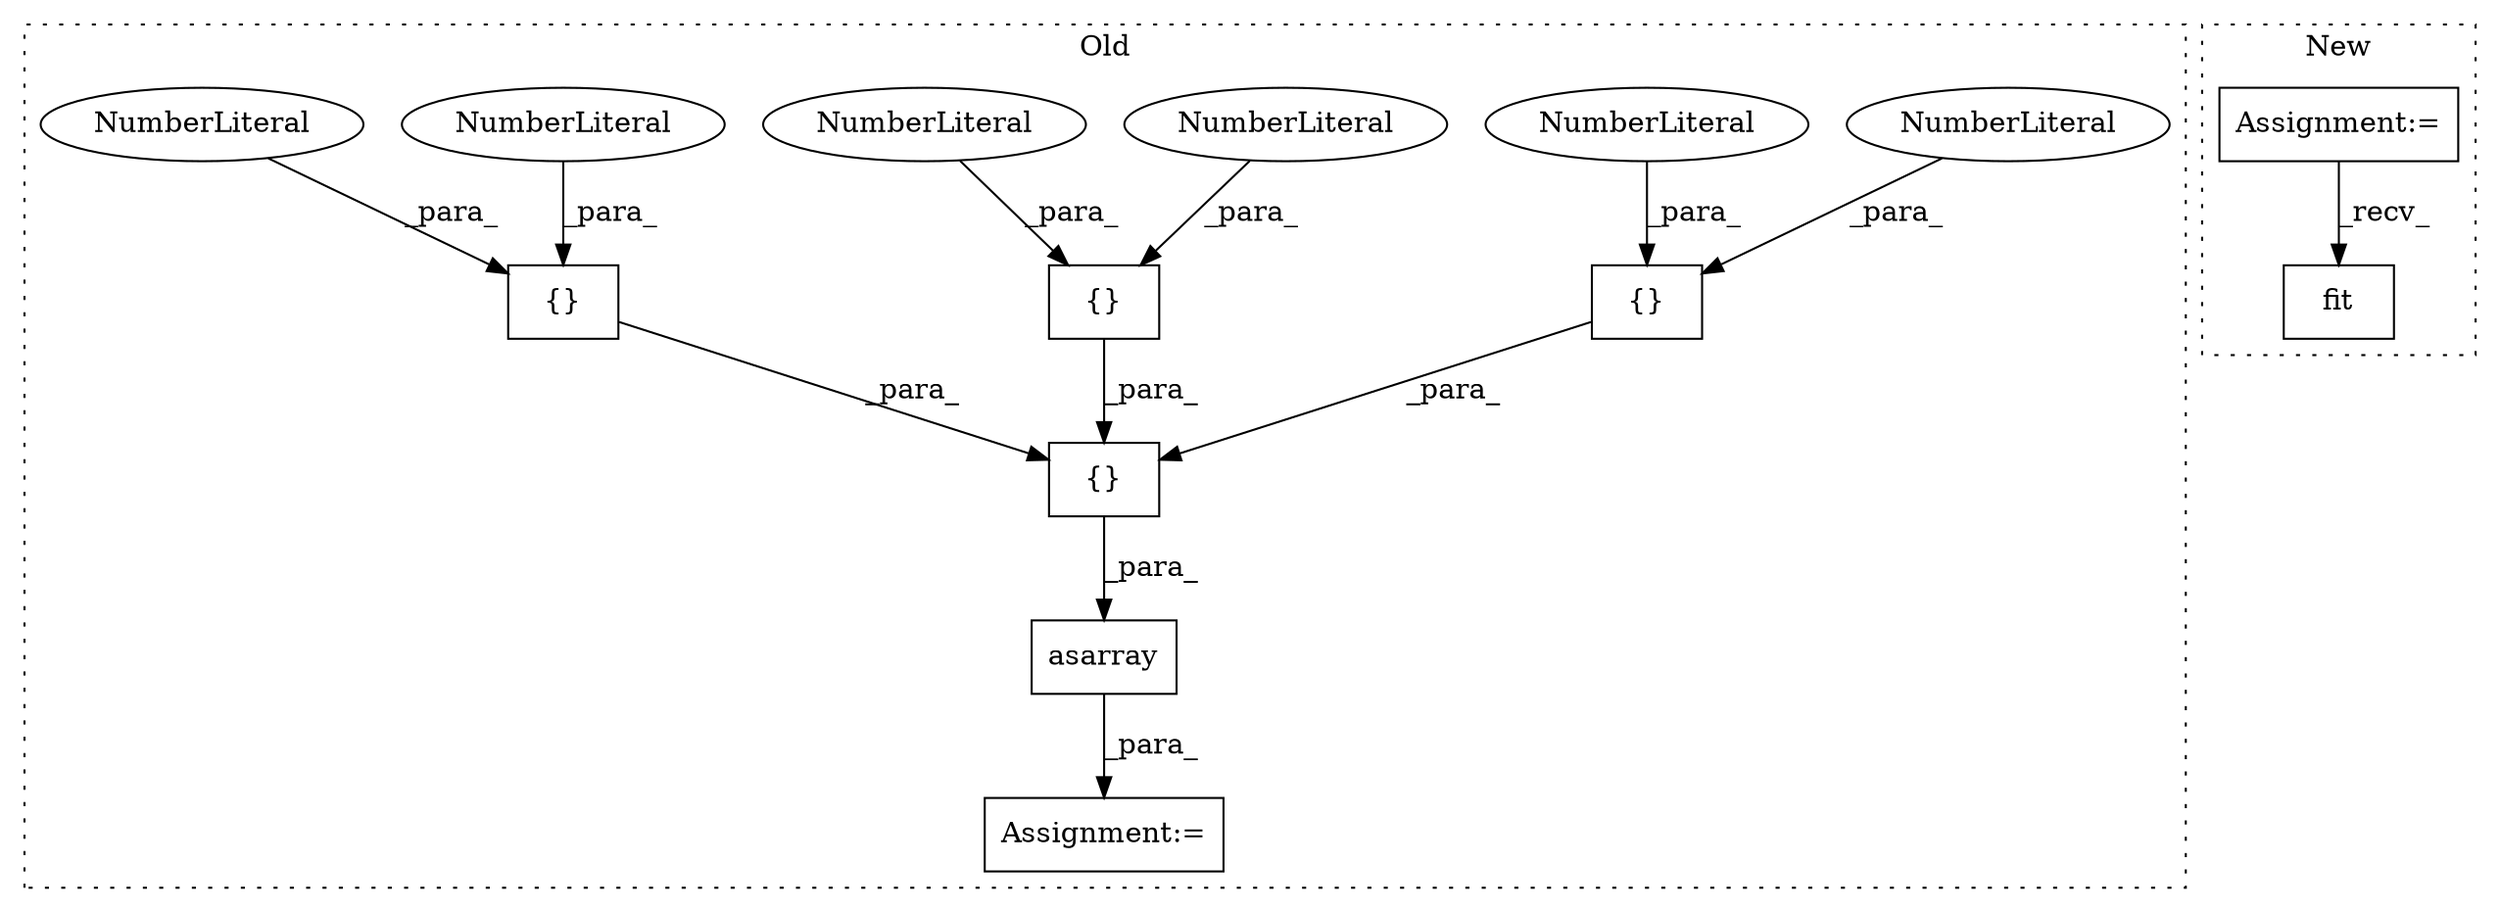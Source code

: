 digraph G {
subgraph cluster0 {
1 [label="asarray" a="32" s="1444,1482" l="8,1" shape="box"];
3 [label="Assignment:=" a="7" s="1437" l="1" shape="box"];
5 [label="{}" a="4" s="1464,1468" l="1,1" shape="box"];
6 [label="NumberLiteral" a="34" s="1467" l="1" shape="ellipse"];
7 [label="{}" a="4" s="1476,1480" l="1,1" shape="box"];
8 [label="NumberLiteral" a="34" s="1465" l="1" shape="ellipse"];
9 [label="NumberLiteral" a="34" s="1477" l="1" shape="ellipse"];
10 [label="NumberLiteral" a="34" s="1479" l="1" shape="ellipse"];
11 [label="{}" a="4" s="1470,1474" l="1,1" shape="box"];
12 [label="NumberLiteral" a="34" s="1471" l="1" shape="ellipse"];
13 [label="{}" a="4" s="1463,1481" l="1,1" shape="box"];
14 [label="NumberLiteral" a="34" s="1473" l="1" shape="ellipse"];
label = "Old";
style="dotted";
}
subgraph cluster1 {
2 [label="fit" a="32" s="2059,2070" l="4,1" shape="box"];
4 [label="Assignment:=" a="7" s="2023" l="1" shape="box"];
label = "New";
style="dotted";
}
1 -> 3 [label="_para_"];
4 -> 2 [label="_recv_"];
5 -> 13 [label="_para_"];
6 -> 5 [label="_para_"];
7 -> 13 [label="_para_"];
8 -> 5 [label="_para_"];
9 -> 7 [label="_para_"];
10 -> 7 [label="_para_"];
11 -> 13 [label="_para_"];
12 -> 11 [label="_para_"];
13 -> 1 [label="_para_"];
14 -> 11 [label="_para_"];
}